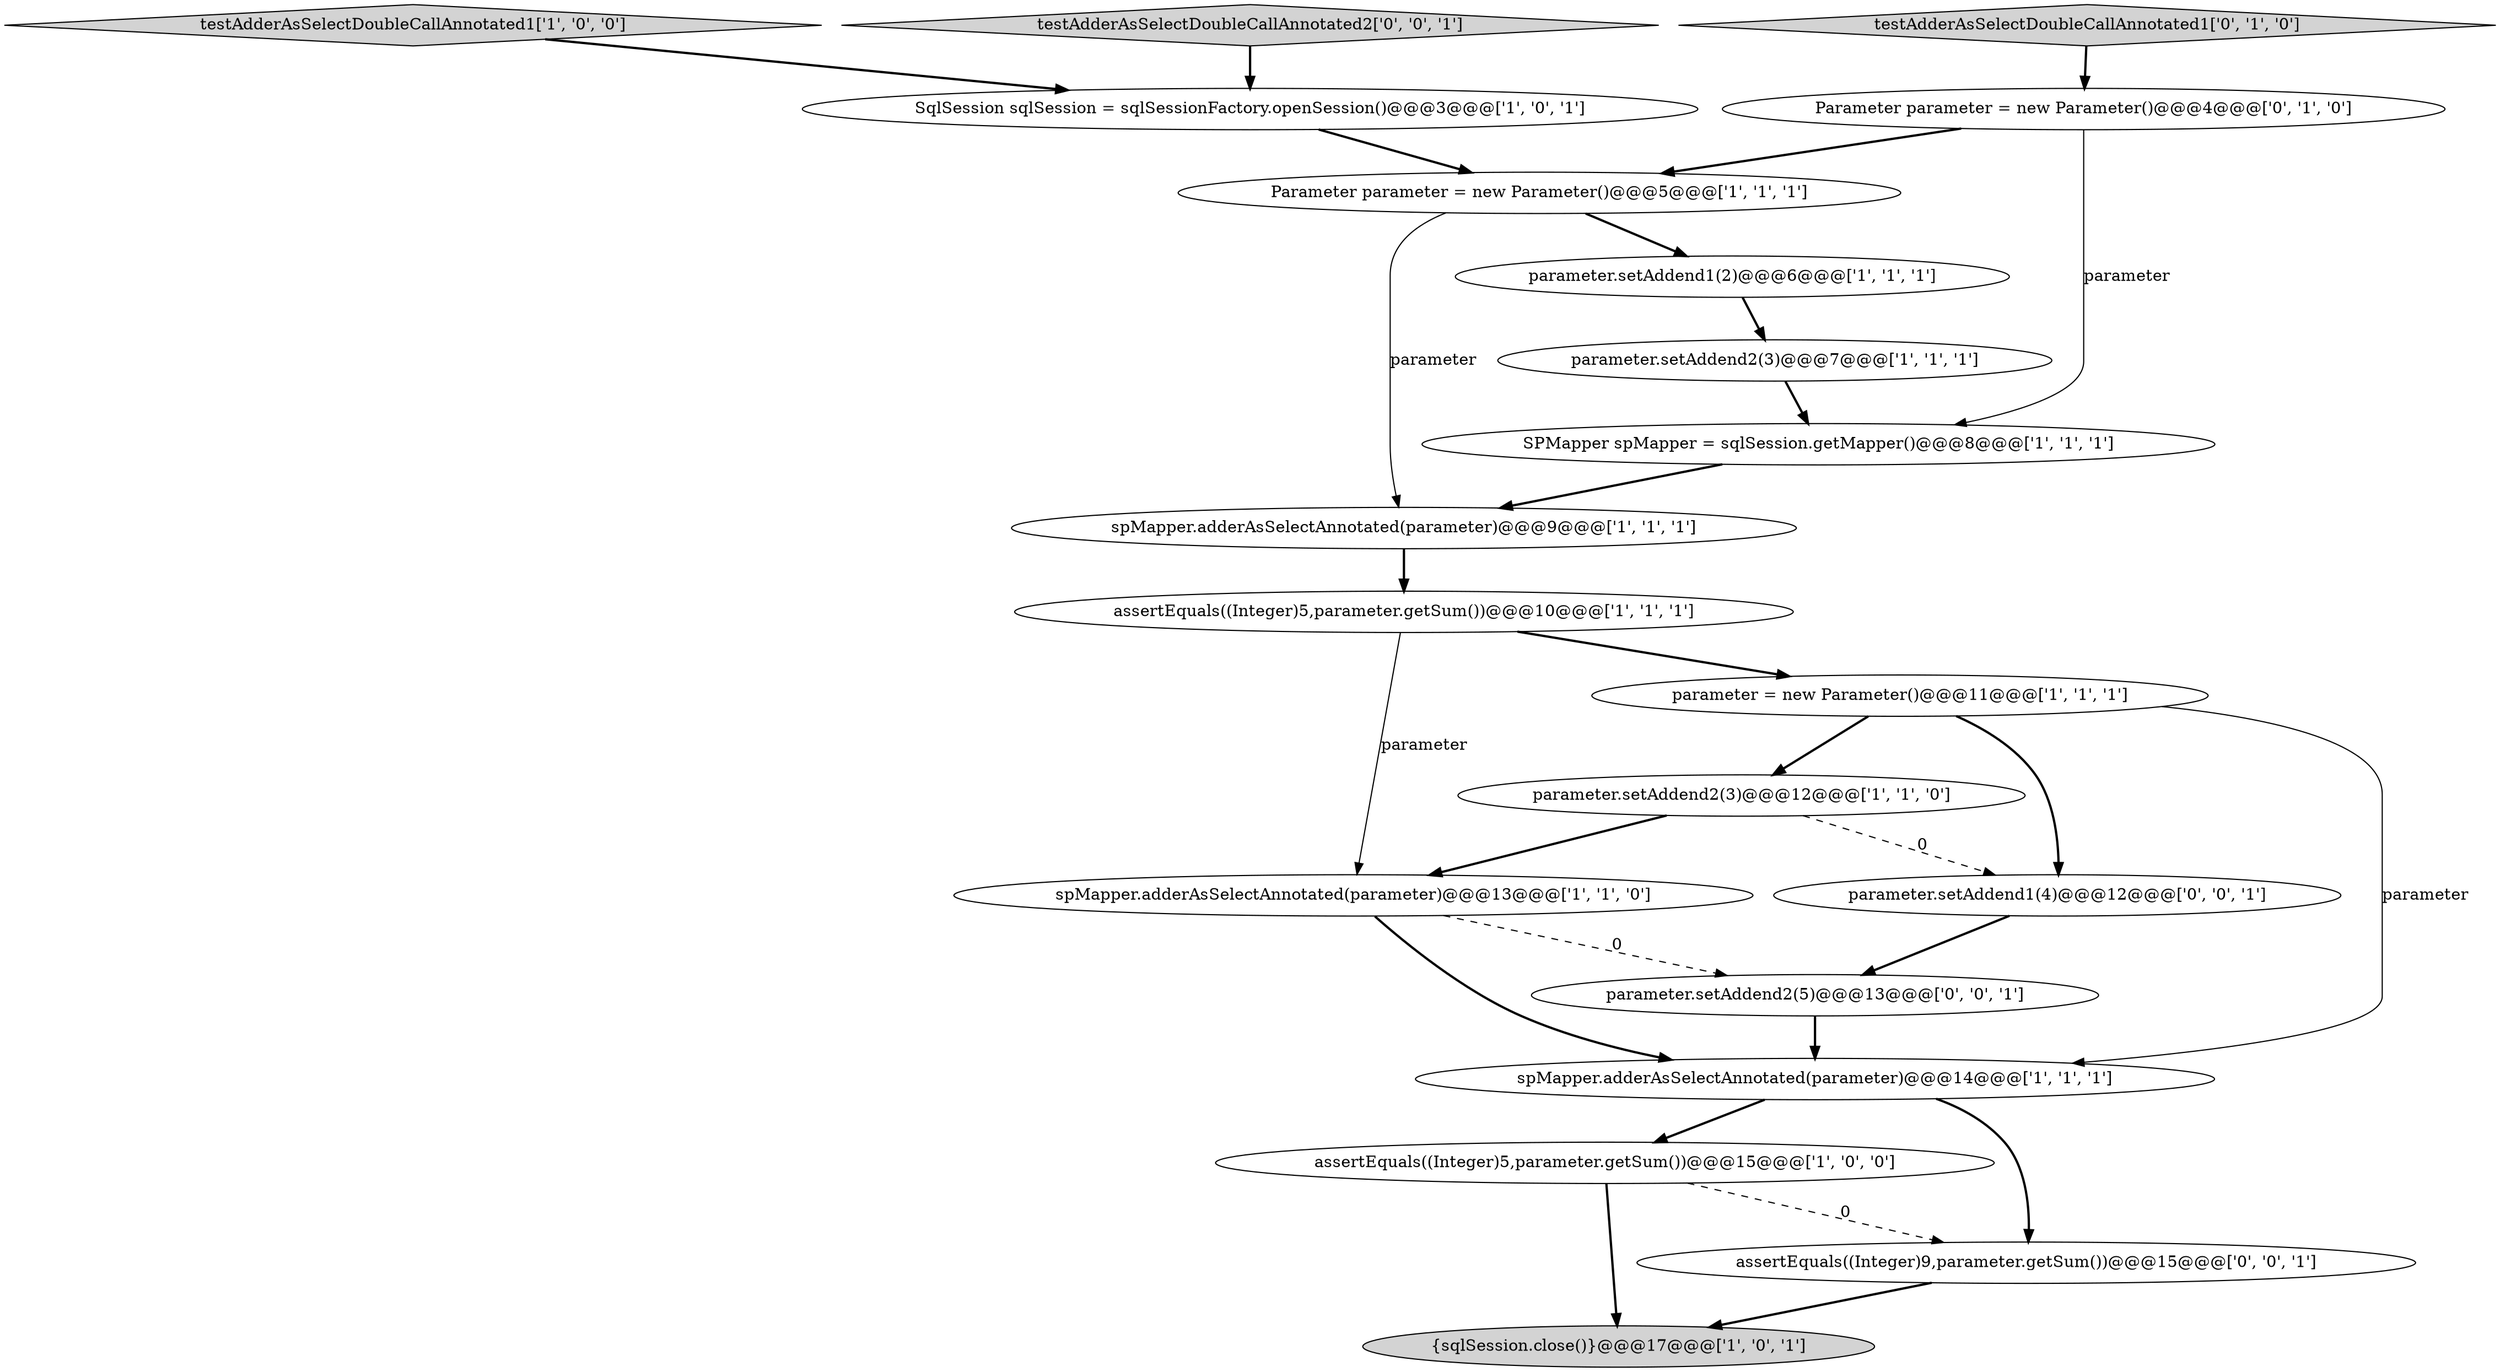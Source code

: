 digraph {
11 [style = filled, label = "testAdderAsSelectDoubleCallAnnotated1['1', '0', '0']", fillcolor = lightgray, shape = diamond image = "AAA0AAABBB1BBB"];
13 [style = filled, label = "{sqlSession.close()}@@@17@@@['1', '0', '1']", fillcolor = lightgray, shape = ellipse image = "AAA0AAABBB1BBB"];
3 [style = filled, label = "spMapper.adderAsSelectAnnotated(parameter)@@@14@@@['1', '1', '1']", fillcolor = white, shape = ellipse image = "AAA0AAABBB1BBB"];
14 [style = filled, label = "testAdderAsSelectDoubleCallAnnotated1['0', '1', '0']", fillcolor = lightgray, shape = diamond image = "AAA0AAABBB2BBB"];
19 [style = filled, label = "testAdderAsSelectDoubleCallAnnotated2['0', '0', '1']", fillcolor = lightgray, shape = diamond image = "AAA0AAABBB3BBB"];
5 [style = filled, label = "spMapper.adderAsSelectAnnotated(parameter)@@@13@@@['1', '1', '0']", fillcolor = white, shape = ellipse image = "AAA0AAABBB1BBB"];
7 [style = filled, label = "assertEquals((Integer)5,parameter.getSum())@@@15@@@['1', '0', '0']", fillcolor = white, shape = ellipse image = "AAA0AAABBB1BBB"];
10 [style = filled, label = "parameter.setAddend1(2)@@@6@@@['1', '1', '1']", fillcolor = white, shape = ellipse image = "AAA0AAABBB1BBB"];
8 [style = filled, label = "parameter = new Parameter()@@@11@@@['1', '1', '1']", fillcolor = white, shape = ellipse image = "AAA0AAABBB1BBB"];
15 [style = filled, label = "Parameter parameter = new Parameter()@@@4@@@['0', '1', '0']", fillcolor = white, shape = ellipse image = "AAA0AAABBB2BBB"];
4 [style = filled, label = "SqlSession sqlSession = sqlSessionFactory.openSession()@@@3@@@['1', '0', '1']", fillcolor = white, shape = ellipse image = "AAA0AAABBB1BBB"];
17 [style = filled, label = "parameter.setAddend1(4)@@@12@@@['0', '0', '1']", fillcolor = white, shape = ellipse image = "AAA0AAABBB3BBB"];
2 [style = filled, label = "parameter.setAddend2(3)@@@7@@@['1', '1', '1']", fillcolor = white, shape = ellipse image = "AAA0AAABBB1BBB"];
18 [style = filled, label = "assertEquals((Integer)9,parameter.getSum())@@@15@@@['0', '0', '1']", fillcolor = white, shape = ellipse image = "AAA0AAABBB3BBB"];
12 [style = filled, label = "SPMapper spMapper = sqlSession.getMapper()@@@8@@@['1', '1', '1']", fillcolor = white, shape = ellipse image = "AAA0AAABBB1BBB"];
6 [style = filled, label = "Parameter parameter = new Parameter()@@@5@@@['1', '1', '1']", fillcolor = white, shape = ellipse image = "AAA0AAABBB1BBB"];
0 [style = filled, label = "spMapper.adderAsSelectAnnotated(parameter)@@@9@@@['1', '1', '1']", fillcolor = white, shape = ellipse image = "AAA0AAABBB1BBB"];
1 [style = filled, label = "parameter.setAddend2(3)@@@12@@@['1', '1', '0']", fillcolor = white, shape = ellipse image = "AAA0AAABBB1BBB"];
16 [style = filled, label = "parameter.setAddend2(5)@@@13@@@['0', '0', '1']", fillcolor = white, shape = ellipse image = "AAA0AAABBB3BBB"];
9 [style = filled, label = "assertEquals((Integer)5,parameter.getSum())@@@10@@@['1', '1', '1']", fillcolor = white, shape = ellipse image = "AAA0AAABBB1BBB"];
1->5 [style = bold, label=""];
5->3 [style = bold, label=""];
7->13 [style = bold, label=""];
16->3 [style = bold, label=""];
8->3 [style = solid, label="parameter"];
0->9 [style = bold, label=""];
7->18 [style = dashed, label="0"];
4->6 [style = bold, label=""];
11->4 [style = bold, label=""];
15->12 [style = solid, label="parameter"];
15->6 [style = bold, label=""];
9->8 [style = bold, label=""];
12->0 [style = bold, label=""];
2->12 [style = bold, label=""];
6->0 [style = solid, label="parameter"];
3->18 [style = bold, label=""];
5->16 [style = dashed, label="0"];
8->17 [style = bold, label=""];
8->1 [style = bold, label=""];
1->17 [style = dashed, label="0"];
3->7 [style = bold, label=""];
6->10 [style = bold, label=""];
18->13 [style = bold, label=""];
10->2 [style = bold, label=""];
14->15 [style = bold, label=""];
19->4 [style = bold, label=""];
9->5 [style = solid, label="parameter"];
17->16 [style = bold, label=""];
}
